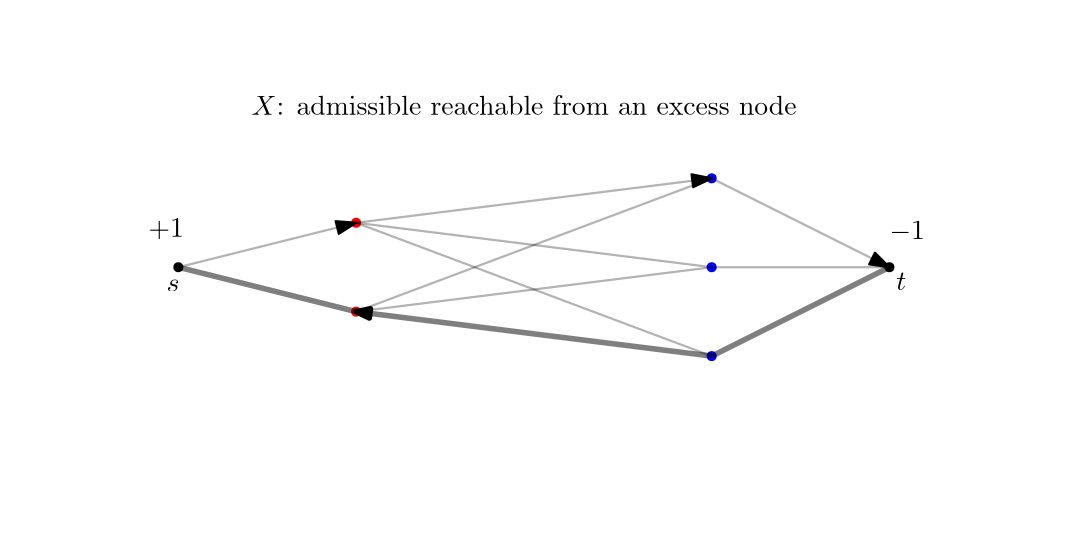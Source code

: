 <?xml version="1.0"?>
<!DOCTYPE ipe SYSTEM "ipe.dtd">
<ipe version="70206" creator="Ipe 7.2.10">
<info created="D:20190530182209" modified="D:20190530200522"/>
<ipestyle name="basic">
<symbol name="arrow/arc(spx)">
<path stroke="sym-stroke" fill="sym-stroke" pen="sym-pen">
0 0 m
-1 0.333 l
-1 -0.333 l
h
</path>
</symbol>
<symbol name="arrow/farc(spx)">
<path stroke="sym-stroke" fill="white" pen="sym-pen">
0 0 m
-1 0.333 l
-1 -0.333 l
h
</path>
</symbol>
<symbol name="arrow/ptarc(spx)">
<path stroke="sym-stroke" fill="sym-stroke" pen="sym-pen">
0 0 m
-1 0.333 l
-0.8 0 l
-1 -0.333 l
h
</path>
</symbol>
<symbol name="arrow/fptarc(spx)">
<path stroke="sym-stroke" fill="white" pen="sym-pen">
0 0 m
-1 0.333 l
-0.8 0 l
-1 -0.333 l
h
</path>
</symbol>
<symbol name="mark/circle(sx)" transformations="translations">
<path fill="sym-stroke">
0.6 0 0 0.6 0 0 e
0.4 0 0 0.4 0 0 e
</path>
</symbol>
<symbol name="mark/disk(sx)" transformations="translations">
<path fill="sym-stroke">
0.6 0 0 0.6 0 0 e
</path>
</symbol>
<symbol name="mark/fdisk(sfx)" transformations="translations">
<group>
<path fill="sym-fill">
0.5 0 0 0.5 0 0 e
</path>
<path fill="sym-stroke" fillrule="eofill">
0.6 0 0 0.6 0 0 e
0.4 0 0 0.4 0 0 e
</path>
</group>
</symbol>
<symbol name="mark/box(sx)" transformations="translations">
<path fill="sym-stroke" fillrule="eofill">
-0.6 -0.6 m
0.6 -0.6 l
0.6 0.6 l
-0.6 0.6 l
h
-0.4 -0.4 m
0.4 -0.4 l
0.4 0.4 l
-0.4 0.4 l
h
</path>
</symbol>
<symbol name="mark/square(sx)" transformations="translations">
<path fill="sym-stroke">
-0.6 -0.6 m
0.6 -0.6 l
0.6 0.6 l
-0.6 0.6 l
h
</path>
</symbol>
<symbol name="mark/fsquare(sfx)" transformations="translations">
<group>
<path fill="sym-fill">
-0.5 -0.5 m
0.5 -0.5 l
0.5 0.5 l
-0.5 0.5 l
h
</path>
<path fill="sym-stroke" fillrule="eofill">
-0.6 -0.6 m
0.6 -0.6 l
0.6 0.6 l
-0.6 0.6 l
h
-0.4 -0.4 m
0.4 -0.4 l
0.4 0.4 l
-0.4 0.4 l
h
</path>
</group>
</symbol>
<symbol name="mark/cross(sx)" transformations="translations">
<group>
<path fill="sym-stroke">
-0.43 -0.57 m
0.57 0.43 l
0.43 0.57 l
-0.57 -0.43 l
h
</path>
<path fill="sym-stroke">
-0.43 0.57 m
0.57 -0.43 l
0.43 -0.57 l
-0.57 0.43 l
h
</path>
</group>
</symbol>
<symbol name="arrow/fnormal(spx)">
<path stroke="sym-stroke" fill="white" pen="sym-pen">
0 0 m
-1 0.333 l
-1 -0.333 l
h
</path>
</symbol>
<symbol name="arrow/pointed(spx)">
<path stroke="sym-stroke" fill="sym-stroke" pen="sym-pen">
0 0 m
-1 0.333 l
-0.8 0 l
-1 -0.333 l
h
</path>
</symbol>
<symbol name="arrow/fpointed(spx)">
<path stroke="sym-stroke" fill="white" pen="sym-pen">
0 0 m
-1 0.333 l
-0.8 0 l
-1 -0.333 l
h
</path>
</symbol>
<symbol name="arrow/linear(spx)">
<path stroke="sym-stroke" pen="sym-pen">
-1 0.333 m
0 0 l
-1 -0.333 l
</path>
</symbol>
<symbol name="arrow/fdouble(spx)">
<path stroke="sym-stroke" fill="white" pen="sym-pen">
0 0 m
-1 0.333 l
-1 -0.333 l
h
-1 0 m
-2 0.333 l
-2 -0.333 l
h
</path>
</symbol>
<symbol name="arrow/double(spx)">
<path stroke="sym-stroke" fill="sym-stroke" pen="sym-pen">
0 0 m
-1 0.333 l
-1 -0.333 l
h
-1 0 m
-2 0.333 l
-2 -0.333 l
h
</path>
</symbol>
<pen name="heavier" value="0.8"/>
<pen name="fat" value="1.2"/>
<pen name="ultrafat" value="2"/>
<symbolsize name="large" value="5"/>
<symbolsize name="small" value="2"/>
<symbolsize name="tiny" value="1.1"/>
<arrowsize name="large" value="10"/>
<arrowsize name="small" value="5"/>
<arrowsize name="tiny" value="3"/>
<color name="red" value="1 0 0"/>
<color name="green" value="0 1 0"/>
<color name="blue" value="0 0 1"/>
<color name="yellow" value="1 1 0"/>
<color name="orange" value="1 0.647 0"/>
<color name="gold" value="1 0.843 0"/>
<color name="purple" value="0.627 0.125 0.941"/>
<color name="gray" value="0.745"/>
<color name="brown" value="0.647 0.165 0.165"/>
<color name="navy" value="0 0 0.502"/>
<color name="pink" value="1 0.753 0.796"/>
<color name="seagreen" value="0.18 0.545 0.341"/>
<color name="turquoise" value="0.251 0.878 0.816"/>
<color name="violet" value="0.933 0.51 0.933"/>
<color name="darkblue" value="0 0 0.545"/>
<color name="darkcyan" value="0 0.545 0.545"/>
<color name="darkgray" value="0.663"/>
<color name="darkgreen" value="0 0.392 0"/>
<color name="darkmagenta" value="0.545 0 0.545"/>
<color name="darkorange" value="1 0.549 0"/>
<color name="darkred" value="0.545 0 0"/>
<color name="lightblue" value="0.678 0.847 0.902"/>
<color name="lightcyan" value="0.878 1 1"/>
<color name="lightgray" value="0.827"/>
<color name="lightgreen" value="0.565 0.933 0.565"/>
<color name="lightyellow" value="1 1 0.878"/>
<dashstyle name="dashed" value="[4] 0"/>
<dashstyle name="dotted" value="[1 3] 0"/>
<dashstyle name="dash dotted" value="[4 2 1 2] 0"/>
<dashstyle name="dash dot dotted" value="[4 2 1 2 1 2] 0"/>
<textsize name="large" value="\large"/>
<textsize name="small" value="\small"/>
<textsize name="tiny" value="\tiny"/>
<textsize name="Large" value="\Large"/>
<textsize name="LARGE" value="\LARGE"/>
<textsize name="huge" value="\huge"/>
<textsize name="Huge" value="\Huge"/>
<textsize name="footnote" value="\footnotesize"/>
<textstyle name="center" begin="\begin{center}" end="\end{center}"/>
<textstyle name="itemize" begin="\begin{itemize}" end="\end{itemize}"/>
<textstyle name="item" begin="\begin{itemize}\item{}" end="\end{itemize}"/>
<gridsize name="4 pts" value="4"/>
<gridsize name="8 pts (~3 mm)" value="8"/>
<gridsize name="16 pts (~6 mm)" value="16"/>
<gridsize name="32 pts (~12 mm)" value="32"/>
<gridsize name="10 pts (~3.5 mm)" value="10"/>
<gridsize name="20 pts (~7 mm)" value="20"/>
<gridsize name="14 pts (~5 mm)" value="14"/>
<gridsize name="28 pts (~10 mm)" value="28"/>
<gridsize name="56 pts (~20 mm)" value="56"/>
<anglesize name="90 deg" value="90"/>
<anglesize name="60 deg" value="60"/>
<anglesize name="45 deg" value="45"/>
<anglesize name="30 deg" value="30"/>
<anglesize name="22.5 deg" value="22.5"/>
<opacity name="10%" value="0.1"/>
<opacity name="30%" value="0.3"/>
<opacity name="50%" value="0.5"/>
<opacity name="75%" value="0.75"/>
<tiling name="falling" angle="-60" step="4" width="1"/>
<tiling name="rising" angle="30" step="4" width="1"/>
</ipestyle>
<page>
<layer name="alpha"/>
<layer name="nodes"/>
<layer name="arcs"/>
<layer name="X1"/>
<layer name="X2"/>
<layer name="X3"/>
<layer name="X4"/>
<layer name="X5"/>
<layer name="X6"/>
<layer name="node_labels"/>
<layer name="F1"/>
<layer name="F2"/>
<layer name="F3"/>
<layer name="F4"/>
<layer name="F5"/>
<layer name="F1costs"/>
<layer name="F2costs"/>
<layer name="F3costs"/>
<layer name="F4costs"/>
<layer name="F5costs"/>
<layer name="mark_forward"/>
<view layers="alpha nodes arcs node_labels" active="node_labels"/>
<path layer="alpha" stroke="white">
128 768 m
128 576 l
512 576 l
512 768 l
h
</path>
<use layer="nodes" name="mark/disk(sx)" pos="192 672" size="normal" stroke="black"/>
<use matrix="1 0 0 1 0 -16" name="mark/disk(sx)" pos="256 704" size="normal" stroke="red"/>
<use matrix="1 0 0 1 0 -16" name="mark/disk(sx)" pos="256 672" size="normal" stroke="red"/>
<use name="mark/disk(sx)" pos="384 704" size="normal" stroke="blue"/>
<use name="mark/disk(sx)" pos="384 672" size="normal" stroke="blue"/>
<use name="mark/disk(sx)" pos="384 640" size="normal" stroke="blue"/>
<use name="mark/disk(sx)" pos="448 672" size="normal" stroke="black"/>
<path layer="arcs" stroke="black" pen="heavier" arrow="normal/normal" opacity="30%">
192 672 m
256 688 l
</path>
<path stroke="black" pen="ultrafat" opacity="50%">
192 672 m
256 656 l
</path>
<path stroke="black" pen="heavier" arrow="normal/normal" opacity="30%">
256 688 m
384 704 l
</path>
<path stroke="black" pen="heavier" opacity="30%">
256 688 m
384 672 l
</path>
<path stroke="black" pen="heavier" opacity="30%">
256 688 m
384 640 l
</path>
<path stroke="black" pen="heavier" opacity="30%">
256 656 m
384 704 l
</path>
<path stroke="black" pen="heavier" opacity="30%">
256 656 m
384 672 l
</path>
<path stroke="black" pen="ultrafat" rarrow="normal/small" opacity="50%">
256 656 m
384 640 l
</path>
<path stroke="black" pen="ultrafat" opacity="50%">
384 640 m
448 672 l
</path>
<path stroke="black" pen="heavier" opacity="30%">
384 672 m
448 672 l
</path>
<path stroke="black" pen="heavier" arrow="normal/normal" opacity="30%">
384 704 m
448 672 l
</path>
<path layer="X1" stroke="black" fill="red" opacity="30%">
9.95216 0 0 9.95216 192 672 e
</path>
<path layer="X2" matrix="1 0 0 1 64 16" stroke="black" fill="red" opacity="30%">
9.95216 0 0 9.95216 192 672 e
</path>
<path layer="X3" matrix="1 0 0 1 192 -32" stroke="black" fill="red" opacity="30%">
9.95216 0 0 9.95216 192 672 e
</path>
<path layer="X4" matrix="1 0 0 1 64 -16" stroke="black" fill="red" opacity="30%">
9.95216 0 0 9.95216 192 672 e
</path>
<path layer="X5" matrix="1 0 0 1 192 0" stroke="black" fill="red" opacity="30%">
9.95216 0 0 9.95216 192 672 e
</path>
<path layer="X6" matrix="1 0 0 1 256 0" stroke="black" fill="red" opacity="30%">
9.95216 0 0 9.95216 192 672 e
</path>
<path layer="F1" stroke="darkred" pen="fat">
192 672 m
256 688 l
</path>
<path layer="F2" stroke="darkred" pen="fat">
256 688 m
384 704 l
</path>
<path stroke="darkred" pen="fat">
256 688 m
384 672 l
</path>
<path stroke="darkred" pen="fat">
256 688 m
384 640 l
</path>
<path layer="F3" stroke="darkred" pen="fat">
256 688 m
384 704 l
</path>
<path stroke="darkred" pen="fat">
256 688 m
384 672 l
</path>
<path stroke="darkred" pen="fat">
384 640 m
256 656 l
</path>
<path layer="F4" stroke="darkred" pen="fat">
256 688 m
384 704 l
</path>
<path stroke="darkred" pen="fat">
256 688 m
384 672 l
</path>
<path stroke="darkred" pen="fat">
256 656 m
384 672 l
</path>
<path stroke="darkred" pen="fat">
256 656 m
384 704 l
</path>
<path layer="F5" stroke="darkred" pen="fat">
256 688 m
384 704 l
</path>
<path stroke="darkred" pen="fat">
256 656 m
384 704 l
</path>
<path stroke="darkred" pen="fat">
384 672 m
448 672 l
</path>
<text layer="F1costs" matrix="1 0 0 1 1.08088 -2.97242" transformations="translations" pos="216.965 688.125" stroke="black" type="label" width="4.981" height="6.42" depth="0" valign="baseline" style="math">1</text>
<text layer="F2costs" transformations="translations" pos="315.325 700.014" stroke="black" type="label" width="4.981" height="6.42" depth="0" valign="baseline" style="math">6</text>
<text matrix="1 0 0 1 43.5054 -6.21506" transformations="translations" pos="314.244 684.071" stroke="black" type="label" width="4.981" height="6.42" depth="0" valign="baseline" style="math">4</text>
<text matrix="1 0 0 1 27.022 -0.81066" transformations="translations" pos="328.566 654.347" stroke="black" type="label" width="4.981" height="6.42" depth="0" valign="baseline" style="math">1</text>
<text layer="F3costs" transformations="translations" pos="315.325 700.014" stroke="black" type="label" width="4.981" height="6.42" depth="0" valign="baseline" style="math">5</text>
<text matrix="1 0 0 1 43.5054 -6.21506" transformations="translations" pos="314.244 684.071" stroke="black" type="label" width="4.981" height="6.42" depth="0" valign="baseline" style="math">3</text>
<text matrix="1 0 0 1 -6.21506 -1.3511" transformations="translations" pos="320 640" stroke="black" type="label" width="4.981" height="6.42" depth="0" valign="baseline" style="math">1</text>
<text layer="F4costs" transformations="translations" pos="315.325 700.014" stroke="black" type="label" width="4.981" height="6.42" depth="0" valign="baseline" style="math">4</text>
<text matrix="1 0 0 1 43.5054 -6.21506" transformations="translations" pos="314.244 684.071" stroke="black" type="label" width="4.981" height="6.42" depth="0" valign="baseline" style="math">2</text>
<text matrix="1 0 0 1 -1.62132 -1.3511" transformations="translations" pos="267.766 665.696" stroke="black" type="label" width="4.981" height="6.42" depth="0" valign="baseline" style="math">3</text>
<text matrix="1 0 0 1 -7.56616 -1.62132" transformations="translations" pos="308.84 655.158" stroke="black" type="label" width="4.981" height="6.42" depth="0" valign="baseline" style="math">0</text>
<text layer="F5costs" transformations="translations" pos="315.325 700.014" stroke="black" type="label" width="4.981" height="6.42" depth="0" valign="baseline" style="math">4</text>
<text matrix="1 0 0 1 -1.62132 -1.3511" transformations="translations" pos="267.766 665.696" stroke="black" type="label" width="4.981" height="6.42" depth="0" valign="baseline" style="math">3</text>
<text matrix="1 0 0 1 6.48528 2.97242" transformations="translations" pos="400 672" stroke="black" type="label" width="4.981" height="6.42" depth="0" valign="baseline" style="math">1</text>
<text layer="node_labels" transformations="translations" pos="187.781 663.264" stroke="black" type="label" width="4.67" height="4.289" depth="0" valign="baseline" style="math">s</text>
<text transformations="translations" pos="450.435 663.805" stroke="black" type="label" width="3.598" height="6.128" depth="0" valign="baseline" style="math">t</text>
<text matrix="1 0 0 1 -1.08088 -10.5386" transformations="translations" pos="219.397 744.33" stroke="black" type="minipage" width="207.259" height="5.958" depth="0.96" valign="top">$X$: admissible reachable from an excess node</text>
<text matrix="1 0 0 1 3.24264 -0.81066" transformations="translations" pos="178.053 683.801" stroke="black" type="label" width="12.73" height="6.421" depth="0.83" valign="baseline" style="math">+1</text>
<text matrix="1 0 0 1 -4.32352 0" transformations="translations" pos="452.327 682.18" stroke="black" type="label" width="12.73" height="6.421" depth="0.83" valign="baseline" style="math">-1</text>
</page>
<page>
<layer name="alpha"/>
<layer name="nodes"/>
<layer name="arcs"/>
<layer name="X1"/>
<layer name="X2"/>
<layer name="X3"/>
<layer name="X4"/>
<layer name="X5"/>
<layer name="X6"/>
<layer name="node_labels"/>
<layer name="F1"/>
<layer name="F2"/>
<layer name="F3"/>
<layer name="F4"/>
<layer name="F5"/>
<layer name="F1costs"/>
<layer name="F2costs"/>
<layer name="F3costs"/>
<layer name="F4costs"/>
<layer name="F5costs"/>
<layer name="mark_forward"/>
<view layers="alpha nodes arcs X1 node_labels" active="node_labels"/>
<path layer="alpha" stroke="white">
128 768 m
128 576 l
512 576 l
512 768 l
h
</path>
<use layer="nodes" name="mark/disk(sx)" pos="192 672" size="normal" stroke="black"/>
<use matrix="1 0 0 1 0 -16" name="mark/disk(sx)" pos="256 704" size="normal" stroke="red"/>
<use matrix="1 0 0 1 0 -16" name="mark/disk(sx)" pos="256 672" size="normal" stroke="red"/>
<use name="mark/disk(sx)" pos="384 704" size="normal" stroke="blue"/>
<use name="mark/disk(sx)" pos="384 672" size="normal" stroke="blue"/>
<use name="mark/disk(sx)" pos="384 640" size="normal" stroke="blue"/>
<use name="mark/disk(sx)" pos="448 672" size="normal" stroke="black"/>
<path layer="arcs" stroke="black" pen="heavier" arrow="normal/normal" opacity="30%">
192 672 m
256 688 l
</path>
<path stroke="black" pen="ultrafat" opacity="50%">
192 672 m
256 656 l
</path>
<path stroke="black" pen="heavier" arrow="normal/normal" opacity="30%">
256 688 m
384 704 l
</path>
<path stroke="black" pen="heavier" opacity="30%">
256 688 m
384 672 l
</path>
<path stroke="black" pen="heavier" opacity="30%">
256 688 m
384 640 l
</path>
<path stroke="black" pen="heavier" opacity="30%">
256 656 m
384 704 l
</path>
<path stroke="black" pen="heavier" opacity="30%">
256 656 m
384 672 l
</path>
<path stroke="black" pen="ultrafat" rarrow="normal/small" opacity="50%">
256 656 m
384 640 l
</path>
<path stroke="black" pen="ultrafat" opacity="50%">
384 640 m
448 672 l
</path>
<path stroke="black" pen="heavier" opacity="30%">
384 672 m
448 672 l
</path>
<path stroke="black" pen="heavier" arrow="normal/normal" opacity="30%">
384 704 m
448 672 l
</path>
<path layer="X1" stroke="black" fill="red" opacity="30%">
9.95216 0 0 9.95216 192 672 e
</path>
<path layer="X2" matrix="1 0 0 1 64 16" stroke="black" fill="red" opacity="30%">
9.95216 0 0 9.95216 192 672 e
</path>
<path layer="X3" matrix="1 0 0 1 192 -32" stroke="black" fill="red" opacity="30%">
9.95216 0 0 9.95216 192 672 e
</path>
<path layer="X4" matrix="1 0 0 1 64 -16" stroke="black" fill="red" opacity="30%">
9.95216 0 0 9.95216 192 672 e
</path>
<path layer="X5" matrix="1 0 0 1 192 0" stroke="black" fill="red" opacity="30%">
9.95216 0 0 9.95216 192 672 e
</path>
<path layer="X6" matrix="1 0 0 1 256 0" stroke="black" fill="red" opacity="30%">
9.95216 0 0 9.95216 192 672 e
</path>
<path layer="F1" stroke="darkred" pen="fat">
192 672 m
256 688 l
</path>
<path layer="F2" stroke="darkred" pen="fat">
256 688 m
384 704 l
</path>
<path stroke="darkred" pen="fat">
256 688 m
384 672 l
</path>
<path stroke="darkred" pen="fat">
256 688 m
384 640 l
</path>
<path layer="F3" stroke="darkred" pen="fat">
256 688 m
384 704 l
</path>
<path stroke="darkred" pen="fat">
256 688 m
384 672 l
</path>
<path stroke="darkred" pen="fat">
384 640 m
256 656 l
</path>
<path layer="F4" stroke="darkred" pen="fat">
256 688 m
384 704 l
</path>
<path stroke="darkred" pen="fat">
256 688 m
384 672 l
</path>
<path stroke="darkred" pen="fat">
256 656 m
384 672 l
</path>
<path stroke="darkred" pen="fat">
256 656 m
384 704 l
</path>
<path layer="F5" stroke="darkred" pen="fat">
256 688 m
384 704 l
</path>
<path stroke="darkred" pen="fat">
256 656 m
384 704 l
</path>
<path stroke="darkred" pen="fat">
384 672 m
448 672 l
</path>
<text layer="F1costs" matrix="1 0 0 1 1.08088 -2.97242" transformations="translations" pos="216.965 688.125" stroke="black" type="label" width="4.981" height="6.42" depth="0" valign="baseline" style="math">1</text>
<text layer="F2costs" transformations="translations" pos="315.325 700.014" stroke="black" type="label" width="4.981" height="6.42" depth="0" valign="baseline" style="math">6</text>
<text matrix="1 0 0 1 43.5054 -6.21506" transformations="translations" pos="314.244 684.071" stroke="black" type="label" width="4.981" height="6.42" depth="0" valign="baseline" style="math">4</text>
<text matrix="1 0 0 1 27.022 -0.81066" transformations="translations" pos="328.566 654.347" stroke="black" type="label" width="4.981" height="6.42" depth="0" valign="baseline" style="math">1</text>
<text layer="F3costs" transformations="translations" pos="315.325 700.014" stroke="black" type="label" width="4.981" height="6.42" depth="0" valign="baseline" style="math">5</text>
<text matrix="1 0 0 1 43.5054 -6.21506" transformations="translations" pos="314.244 684.071" stroke="black" type="label" width="4.981" height="6.42" depth="0" valign="baseline" style="math">3</text>
<text matrix="1 0 0 1 -6.21506 -1.3511" transformations="translations" pos="320 640" stroke="black" type="label" width="4.981" height="6.42" depth="0" valign="baseline" style="math">1</text>
<text layer="F4costs" transformations="translations" pos="315.325 700.014" stroke="black" type="label" width="4.981" height="6.42" depth="0" valign="baseline" style="math">4</text>
<text matrix="1 0 0 1 43.5054 -6.21506" transformations="translations" pos="314.244 684.071" stroke="black" type="label" width="4.981" height="6.42" depth="0" valign="baseline" style="math">2</text>
<text matrix="1 0 0 1 -1.62132 -1.3511" transformations="translations" pos="267.766 665.696" stroke="black" type="label" width="4.981" height="6.42" depth="0" valign="baseline" style="math">3</text>
<text matrix="1 0 0 1 -7.56616 -1.62132" transformations="translations" pos="308.84 655.158" stroke="black" type="label" width="4.981" height="6.42" depth="0" valign="baseline" style="math">0</text>
<text layer="F5costs" transformations="translations" pos="315.325 700.014" stroke="black" type="label" width="4.981" height="6.42" depth="0" valign="baseline" style="math">4</text>
<text matrix="1 0 0 1 -1.62132 -1.3511" transformations="translations" pos="267.766 665.696" stroke="black" type="label" width="4.981" height="6.42" depth="0" valign="baseline" style="math">3</text>
<text matrix="1 0 0 1 6.48528 2.97242" transformations="translations" pos="400 672" stroke="black" type="label" width="4.981" height="6.42" depth="0" valign="baseline" style="math">1</text>
<text layer="node_labels" transformations="translations" pos="187.781 663.264" stroke="black" type="label" width="4.67" height="4.289" depth="0" valign="baseline" style="math">s</text>
<text transformations="translations" pos="450.435 663.805" stroke="black" type="label" width="3.598" height="6.128" depth="0" valign="baseline" style="math">t</text>
<text matrix="1 0 0 1 -1.08088 -10.5386" transformations="translations" pos="219.397 744.33" stroke="black" type="minipage" width="207.259" height="5.958" depth="0.96" valign="top">$X$: admissible reachable from an excess node</text>
<text matrix="1 0 0 1 3.24264 -0.81066" transformations="translations" pos="178.053 683.801" stroke="black" type="label" width="12.73" height="6.421" depth="0.83" valign="baseline" style="math">+1</text>
<text matrix="1 0 0 1 -4.32352 0" transformations="translations" pos="452.327 682.18" stroke="black" type="label" width="12.73" height="6.421" depth="0.83" valign="baseline" style="math">-1</text>
</page>
<page>
<layer name="alpha"/>
<layer name="nodes"/>
<layer name="arcs"/>
<layer name="X1"/>
<layer name="X2"/>
<layer name="X3"/>
<layer name="X4"/>
<layer name="X5"/>
<layer name="X6"/>
<layer name="node_labels"/>
<layer name="F1"/>
<layer name="F2"/>
<layer name="F3"/>
<layer name="F4"/>
<layer name="F5"/>
<layer name="F1costs"/>
<layer name="F2costs"/>
<layer name="F3costs"/>
<layer name="F4costs"/>
<layer name="F5costs"/>
<layer name="mark_forward"/>
<view layers="alpha nodes arcs X1 node_labels F1 F1costs" active="node_labels"/>
<path layer="alpha" stroke="white">
128 768 m
128 576 l
512 576 l
512 768 l
h
</path>
<use layer="nodes" name="mark/disk(sx)" pos="192 672" size="normal" stroke="black"/>
<use matrix="1 0 0 1 0 -16" name="mark/disk(sx)" pos="256 704" size="normal" stroke="red"/>
<use matrix="1 0 0 1 0 -16" name="mark/disk(sx)" pos="256 672" size="normal" stroke="red"/>
<use name="mark/disk(sx)" pos="384 704" size="normal" stroke="blue"/>
<use name="mark/disk(sx)" pos="384 672" size="normal" stroke="blue"/>
<use name="mark/disk(sx)" pos="384 640" size="normal" stroke="blue"/>
<use name="mark/disk(sx)" pos="448 672" size="normal" stroke="black"/>
<path layer="arcs" stroke="black" pen="heavier" arrow="normal/normal" opacity="30%">
192 672 m
256 688 l
</path>
<path stroke="black" pen="ultrafat" opacity="50%">
192 672 m
256 656 l
</path>
<path stroke="black" pen="heavier" arrow="normal/normal" opacity="30%">
256 688 m
384 704 l
</path>
<path stroke="black" pen="heavier" opacity="30%">
256 688 m
384 672 l
</path>
<path stroke="black" pen="heavier" opacity="30%">
256 688 m
384 640 l
</path>
<path stroke="black" pen="heavier" opacity="30%">
256 656 m
384 704 l
</path>
<path stroke="black" pen="heavier" opacity="30%">
256 656 m
384 672 l
</path>
<path stroke="black" pen="ultrafat" rarrow="normal/small" opacity="50%">
256 656 m
384 640 l
</path>
<path stroke="black" pen="ultrafat" opacity="50%">
384 640 m
448 672 l
</path>
<path stroke="black" pen="heavier" opacity="30%">
384 672 m
448 672 l
</path>
<path stroke="black" pen="heavier" arrow="normal/normal" opacity="30%">
384 704 m
448 672 l
</path>
<path layer="X1" stroke="black" fill="red" opacity="30%">
9.95216 0 0 9.95216 192 672 e
</path>
<path layer="X2" matrix="1 0 0 1 64 16" stroke="black" fill="red" opacity="30%">
9.95216 0 0 9.95216 192 672 e
</path>
<path layer="X3" matrix="1 0 0 1 192 -32" stroke="black" fill="red" opacity="30%">
9.95216 0 0 9.95216 192 672 e
</path>
<path layer="X4" matrix="1 0 0 1 64 -16" stroke="black" fill="red" opacity="30%">
9.95216 0 0 9.95216 192 672 e
</path>
<path layer="X5" matrix="1 0 0 1 192 0" stroke="black" fill="red" opacity="30%">
9.95216 0 0 9.95216 192 672 e
</path>
<path layer="X6" matrix="1 0 0 1 256 0" stroke="black" fill="red" opacity="30%">
9.95216 0 0 9.95216 192 672 e
</path>
<path layer="F1" stroke="darkred" pen="fat">
192 672 m
256 688 l
</path>
<path layer="F2" stroke="darkred" pen="fat">
256 688 m
384 704 l
</path>
<path stroke="darkred" pen="fat">
256 688 m
384 672 l
</path>
<path stroke="darkred" pen="fat">
256 688 m
384 640 l
</path>
<path layer="F3" stroke="darkred" pen="fat">
256 688 m
384 704 l
</path>
<path stroke="darkred" pen="fat">
256 688 m
384 672 l
</path>
<path stroke="darkred" pen="fat">
384 640 m
256 656 l
</path>
<path layer="F4" stroke="darkred" pen="fat">
256 688 m
384 704 l
</path>
<path stroke="darkred" pen="fat">
256 688 m
384 672 l
</path>
<path stroke="darkred" pen="fat">
256 656 m
384 672 l
</path>
<path stroke="darkred" pen="fat">
256 656 m
384 704 l
</path>
<path layer="F5" stroke="darkred" pen="fat">
256 688 m
384 704 l
</path>
<path stroke="darkred" pen="fat">
256 656 m
384 704 l
</path>
<path stroke="darkred" pen="fat">
384 672 m
448 672 l
</path>
<text layer="F1costs" matrix="1 0 0 1 1.08088 -2.97242" transformations="translations" pos="216.965 688.125" stroke="black" type="label" width="4.981" height="6.42" depth="0" valign="baseline" style="math">1</text>
<text layer="F2costs" transformations="translations" pos="315.325 700.014" stroke="black" type="label" width="4.981" height="6.42" depth="0" valign="baseline" style="math">6</text>
<text matrix="1 0 0 1 43.5054 -6.21506" transformations="translations" pos="314.244 684.071" stroke="black" type="label" width="4.981" height="6.42" depth="0" valign="baseline" style="math">4</text>
<text matrix="1 0 0 1 27.022 -0.81066" transformations="translations" pos="328.566 654.347" stroke="black" type="label" width="4.981" height="6.42" depth="0" valign="baseline" style="math">1</text>
<text layer="F3costs" transformations="translations" pos="315.325 700.014" stroke="black" type="label" width="4.981" height="6.42" depth="0" valign="baseline" style="math">5</text>
<text matrix="1 0 0 1 43.5054 -6.21506" transformations="translations" pos="314.244 684.071" stroke="black" type="label" width="4.981" height="6.42" depth="0" valign="baseline" style="math">3</text>
<text matrix="1 0 0 1 -6.21506 -1.3511" transformations="translations" pos="320 640" stroke="black" type="label" width="4.981" height="6.42" depth="0" valign="baseline" style="math">1</text>
<text layer="F4costs" transformations="translations" pos="315.325 700.014" stroke="black" type="label" width="4.981" height="6.42" depth="0" valign="baseline" style="math">4</text>
<text matrix="1 0 0 1 43.5054 -6.21506" transformations="translations" pos="314.244 684.071" stroke="black" type="label" width="4.981" height="6.42" depth="0" valign="baseline" style="math">2</text>
<text matrix="1 0 0 1 -1.62132 -1.3511" transformations="translations" pos="267.766 665.696" stroke="black" type="label" width="4.981" height="6.42" depth="0" valign="baseline" style="math">3</text>
<text matrix="1 0 0 1 -7.56616 -1.62132" transformations="translations" pos="308.84 655.158" stroke="black" type="label" width="4.981" height="6.42" depth="0" valign="baseline" style="math">0</text>
<text layer="F5costs" transformations="translations" pos="315.325 700.014" stroke="black" type="label" width="4.981" height="6.42" depth="0" valign="baseline" style="math">4</text>
<text matrix="1 0 0 1 -1.62132 -1.3511" transformations="translations" pos="267.766 665.696" stroke="black" type="label" width="4.981" height="6.42" depth="0" valign="baseline" style="math">3</text>
<text matrix="1 0 0 1 6.48528 2.97242" transformations="translations" pos="400 672" stroke="black" type="label" width="4.981" height="6.42" depth="0" valign="baseline" style="math">1</text>
<text layer="node_labels" transformations="translations" pos="187.781 663.264" stroke="black" type="label" width="4.67" height="4.289" depth="0" valign="baseline" style="math">s</text>
<text transformations="translations" pos="450.435 663.805" stroke="black" type="label" width="3.598" height="6.128" depth="0" valign="baseline" style="math">t</text>
<text matrix="1 0 0 1 -1.08088 -10.5386" transformations="translations" pos="219.397 744.33" stroke="black" type="minipage" width="207.259" height="5.958" depth="0.96" valign="top">$X$: admissible reachable from an excess node</text>
<text matrix="1 0 0 1 3.24264 -0.81066" transformations="translations" pos="178.053 683.801" stroke="black" type="label" width="12.73" height="6.421" depth="0.83" valign="baseline" style="math">+1</text>
<text matrix="1 0 0 1 -4.32352 0" transformations="translations" pos="452.327 682.18" stroke="black" type="label" width="12.73" height="6.421" depth="0.83" valign="baseline" style="math">-1</text>
</page>
<page>
<layer name="alpha"/>
<layer name="nodes"/>
<layer name="arcs"/>
<layer name="X1"/>
<layer name="X2"/>
<layer name="X3"/>
<layer name="X4"/>
<layer name="X5"/>
<layer name="X6"/>
<layer name="node_labels"/>
<layer name="F1"/>
<layer name="F2"/>
<layer name="F3"/>
<layer name="F4"/>
<layer name="F5"/>
<layer name="F1costs"/>
<layer name="F2costs"/>
<layer name="F3costs"/>
<layer name="F4costs"/>
<layer name="F5costs"/>
<layer name="mark_forward"/>
<view layers="alpha nodes arcs X1 X2 node_labels F2 F2costs" active="node_labels"/>
<path layer="alpha" stroke="white">
128 768 m
128 576 l
512 576 l
512 768 l
h
</path>
<use layer="nodes" name="mark/disk(sx)" pos="192 672" size="normal" stroke="black"/>
<use matrix="1 0 0 1 0 -16" name="mark/disk(sx)" pos="256 704" size="normal" stroke="red"/>
<use matrix="1 0 0 1 0 -16" name="mark/disk(sx)" pos="256 672" size="normal" stroke="red"/>
<use name="mark/disk(sx)" pos="384 704" size="normal" stroke="blue"/>
<use name="mark/disk(sx)" pos="384 672" size="normal" stroke="blue"/>
<use name="mark/disk(sx)" pos="384 640" size="normal" stroke="blue"/>
<use name="mark/disk(sx)" pos="448 672" size="normal" stroke="black"/>
<path layer="arcs" stroke="black" pen="heavier" arrow="normal/normal" opacity="30%">
192 672 m
256 688 l
</path>
<path stroke="black" pen="ultrafat" opacity="50%">
192 672 m
256 656 l
</path>
<path stroke="black" pen="heavier" arrow="normal/normal" opacity="30%">
256 688 m
384 704 l
</path>
<path stroke="black" pen="heavier" opacity="30%">
256 688 m
384 672 l
</path>
<path stroke="black" pen="heavier" opacity="30%">
256 688 m
384 640 l
</path>
<path stroke="black" pen="heavier" opacity="30%">
256 656 m
384 704 l
</path>
<path stroke="black" pen="heavier" opacity="30%">
256 656 m
384 672 l
</path>
<path stroke="black" pen="ultrafat" rarrow="normal/small" opacity="50%">
256 656 m
384 640 l
</path>
<path stroke="black" pen="ultrafat" opacity="50%">
384 640 m
448 672 l
</path>
<path stroke="black" pen="heavier" opacity="30%">
384 672 m
448 672 l
</path>
<path stroke="black" pen="heavier" arrow="normal/normal" opacity="30%">
384 704 m
448 672 l
</path>
<path layer="X1" stroke="black" fill="red" opacity="30%">
9.95216 0 0 9.95216 192 672 e
</path>
<path layer="X2" matrix="1 0 0 1 64 16" stroke="black" fill="red" opacity="30%">
9.95216 0 0 9.95216 192 672 e
</path>
<path layer="X3" matrix="1 0 0 1 192 -32" stroke="black" fill="red" opacity="30%">
9.95216 0 0 9.95216 192 672 e
</path>
<path layer="X4" matrix="1 0 0 1 64 -16" stroke="black" fill="red" opacity="30%">
9.95216 0 0 9.95216 192 672 e
</path>
<path layer="X5" matrix="1 0 0 1 192 0" stroke="black" fill="red" opacity="30%">
9.95216 0 0 9.95216 192 672 e
</path>
<path layer="X6" matrix="1 0 0 1 256 0" stroke="black" fill="red" opacity="30%">
9.95216 0 0 9.95216 192 672 e
</path>
<path layer="F1" stroke="darkred" pen="fat">
192 672 m
256 688 l
</path>
<path layer="F2" stroke="darkred" pen="fat">
256 688 m
384 704 l
</path>
<path stroke="darkred" pen="fat">
256 688 m
384 672 l
</path>
<path stroke="darkred" pen="fat">
256 688 m
384 640 l
</path>
<path layer="F3" stroke="darkred" pen="fat">
256 688 m
384 704 l
</path>
<path stroke="darkred" pen="fat">
256 688 m
384 672 l
</path>
<path stroke="darkred" pen="fat">
384 640 m
256 656 l
</path>
<path layer="F4" stroke="darkred" pen="fat">
256 688 m
384 704 l
</path>
<path stroke="darkred" pen="fat">
256 688 m
384 672 l
</path>
<path stroke="darkred" pen="fat">
256 656 m
384 672 l
</path>
<path stroke="darkred" pen="fat">
256 656 m
384 704 l
</path>
<path layer="F5" stroke="darkred" pen="fat">
256 688 m
384 704 l
</path>
<path stroke="darkred" pen="fat">
256 656 m
384 704 l
</path>
<path stroke="darkred" pen="fat">
384 672 m
448 672 l
</path>
<text layer="F1costs" matrix="1 0 0 1 1.08088 -2.97242" transformations="translations" pos="216.965 688.125" stroke="black" type="label" width="4.981" height="6.42" depth="0" valign="baseline" style="math">1</text>
<text layer="F2costs" transformations="translations" pos="315.325 700.014" stroke="black" type="label" width="4.981" height="6.42" depth="0" valign="baseline" style="math">6</text>
<text matrix="1 0 0 1 43.5054 -6.21506" transformations="translations" pos="314.244 684.071" stroke="black" type="label" width="4.981" height="6.42" depth="0" valign="baseline" style="math">4</text>
<text matrix="1 0 0 1 27.022 -0.81066" transformations="translations" pos="328.566 654.347" stroke="black" type="label" width="4.981" height="6.42" depth="0" valign="baseline" style="math">1</text>
<text layer="F3costs" transformations="translations" pos="315.325 700.014" stroke="black" type="label" width="4.981" height="6.42" depth="0" valign="baseline" style="math">5</text>
<text matrix="1 0 0 1 43.5054 -6.21506" transformations="translations" pos="314.244 684.071" stroke="black" type="label" width="4.981" height="6.42" depth="0" valign="baseline" style="math">3</text>
<text matrix="1 0 0 1 -6.21506 -1.3511" transformations="translations" pos="320 640" stroke="black" type="label" width="4.981" height="6.42" depth="0" valign="baseline" style="math">1</text>
<text layer="F4costs" transformations="translations" pos="315.325 700.014" stroke="black" type="label" width="4.981" height="6.42" depth="0" valign="baseline" style="math">4</text>
<text matrix="1 0 0 1 43.5054 -6.21506" transformations="translations" pos="314.244 684.071" stroke="black" type="label" width="4.981" height="6.42" depth="0" valign="baseline" style="math">2</text>
<text matrix="1 0 0 1 -1.62132 -1.3511" transformations="translations" pos="267.766 665.696" stroke="black" type="label" width="4.981" height="6.42" depth="0" valign="baseline" style="math">3</text>
<text matrix="1 0 0 1 -7.56616 -1.62132" transformations="translations" pos="308.84 655.158" stroke="black" type="label" width="4.981" height="6.42" depth="0" valign="baseline" style="math">0</text>
<text layer="F5costs" transformations="translations" pos="315.325 700.014" stroke="black" type="label" width="4.981" height="6.42" depth="0" valign="baseline" style="math">4</text>
<text matrix="1 0 0 1 -1.62132 -1.3511" transformations="translations" pos="267.766 665.696" stroke="black" type="label" width="4.981" height="6.42" depth="0" valign="baseline" style="math">3</text>
<text matrix="1 0 0 1 6.48528 2.97242" transformations="translations" pos="400 672" stroke="black" type="label" width="4.981" height="6.42" depth="0" valign="baseline" style="math">1</text>
<text layer="node_labels" transformations="translations" pos="187.781 663.264" stroke="black" type="label" width="4.67" height="4.289" depth="0" valign="baseline" style="math">s</text>
<text transformations="translations" pos="450.435 663.805" stroke="black" type="label" width="3.598" height="6.128" depth="0" valign="baseline" style="math">t</text>
<text matrix="1 0 0 1 -1.08088 -10.5386" transformations="translations" pos="219.397 744.33" stroke="black" type="minipage" width="207.259" height="5.958" depth="0.96" valign="top">$X$: admissible reachable from an excess node</text>
<text matrix="1 0 0 1 3.24264 -0.81066" transformations="translations" pos="178.053 683.801" stroke="black" type="label" width="12.73" height="6.421" depth="0.83" valign="baseline" style="math">+1</text>
<text matrix="1 0 0 1 -4.32352 0" transformations="translations" pos="452.327 682.18" stroke="black" type="label" width="12.73" height="6.421" depth="0.83" valign="baseline" style="math">-1</text>
</page>
<page>
<layer name="alpha"/>
<layer name="nodes"/>
<layer name="arcs"/>
<layer name="X1"/>
<layer name="X2"/>
<layer name="X3"/>
<layer name="X4"/>
<layer name="X5"/>
<layer name="X6"/>
<layer name="node_labels"/>
<layer name="F1"/>
<layer name="F2"/>
<layer name="F3"/>
<layer name="F4"/>
<layer name="F5"/>
<layer name="F1costs"/>
<layer name="F2costs"/>
<layer name="F3costs"/>
<layer name="F4costs"/>
<layer name="F5costs"/>
<layer name="mark_forward"/>
<view layers="alpha nodes arcs X1 X2 X3 node_labels F3 F3costs" active="node_labels"/>
<path layer="alpha" stroke="white">
128 768 m
128 576 l
512 576 l
512 768 l
h
</path>
<use layer="nodes" name="mark/disk(sx)" pos="192 672" size="normal" stroke="black"/>
<use matrix="1 0 0 1 0 -16" name="mark/disk(sx)" pos="256 704" size="normal" stroke="red"/>
<use matrix="1 0 0 1 0 -16" name="mark/disk(sx)" pos="256 672" size="normal" stroke="red"/>
<use name="mark/disk(sx)" pos="384 704" size="normal" stroke="blue"/>
<use name="mark/disk(sx)" pos="384 672" size="normal" stroke="blue"/>
<use name="mark/disk(sx)" pos="384 640" size="normal" stroke="blue"/>
<use name="mark/disk(sx)" pos="448 672" size="normal" stroke="black"/>
<path layer="arcs" stroke="black" pen="heavier" arrow="normal/normal" opacity="30%">
192 672 m
256 688 l
</path>
<path stroke="black" pen="ultrafat" opacity="50%">
192 672 m
256 656 l
</path>
<path stroke="black" pen="heavier" arrow="normal/normal" opacity="30%">
256 688 m
384 704 l
</path>
<path stroke="black" pen="heavier" opacity="30%">
256 688 m
384 672 l
</path>
<path stroke="black" pen="heavier" opacity="30%">
256 688 m
384 640 l
</path>
<path stroke="black" pen="heavier" opacity="30%">
256 656 m
384 704 l
</path>
<path stroke="black" pen="heavier" opacity="30%">
256 656 m
384 672 l
</path>
<path stroke="black" pen="ultrafat" rarrow="normal/small" opacity="50%">
256 656 m
384 640 l
</path>
<path stroke="black" pen="ultrafat" opacity="50%">
384 640 m
448 672 l
</path>
<path stroke="black" pen="heavier" opacity="30%">
384 672 m
448 672 l
</path>
<path stroke="black" pen="heavier" arrow="normal/normal" opacity="30%">
384 704 m
448 672 l
</path>
<path layer="X1" stroke="black" fill="red" opacity="30%">
9.95216 0 0 9.95216 192 672 e
</path>
<path layer="X2" matrix="1 0 0 1 64 16" stroke="black" fill="red" opacity="30%">
9.95216 0 0 9.95216 192 672 e
</path>
<path layer="X3" matrix="1 0 0 1 192 -32" stroke="black" fill="red" opacity="30%">
9.95216 0 0 9.95216 192 672 e
</path>
<path layer="X4" matrix="1 0 0 1 64 -16" stroke="black" fill="red" opacity="30%">
9.95216 0 0 9.95216 192 672 e
</path>
<path layer="X5" matrix="1 0 0 1 192 0" stroke="black" fill="red" opacity="30%">
9.95216 0 0 9.95216 192 672 e
</path>
<path layer="X6" matrix="1 0 0 1 256 0" stroke="black" fill="red" opacity="30%">
9.95216 0 0 9.95216 192 672 e
</path>
<path layer="F1" stroke="darkred" pen="fat">
192 672 m
256 688 l
</path>
<path layer="F2" stroke="darkred" pen="fat">
256 688 m
384 704 l
</path>
<path stroke="darkred" pen="fat">
256 688 m
384 672 l
</path>
<path stroke="darkred" pen="fat">
256 688 m
384 640 l
</path>
<path layer="F3" stroke="darkred" pen="fat">
256 688 m
384 704 l
</path>
<path stroke="darkred" pen="fat">
256 688 m
384 672 l
</path>
<path stroke="darkred" pen="fat">
384 640 m
256 656 l
</path>
<path layer="F4" stroke="darkred" pen="fat">
256 688 m
384 704 l
</path>
<path stroke="darkred" pen="fat">
256 688 m
384 672 l
</path>
<path stroke="darkred" pen="fat">
256 656 m
384 672 l
</path>
<path stroke="darkred" pen="fat">
256 656 m
384 704 l
</path>
<path layer="F5" stroke="darkred" pen="fat">
256 688 m
384 704 l
</path>
<path stroke="darkred" pen="fat">
256 656 m
384 704 l
</path>
<path stroke="darkred" pen="fat">
384 672 m
448 672 l
</path>
<text layer="F1costs" matrix="1 0 0 1 1.08088 -2.97242" transformations="translations" pos="216.965 688.125" stroke="black" type="label" width="4.981" height="6.42" depth="0" valign="baseline" style="math">1</text>
<text layer="F2costs" transformations="translations" pos="315.325 700.014" stroke="black" type="label" width="4.981" height="6.42" depth="0" valign="baseline" style="math">6</text>
<text matrix="1 0 0 1 43.5054 -6.21506" transformations="translations" pos="314.244 684.071" stroke="black" type="label" width="4.981" height="6.42" depth="0" valign="baseline" style="math">4</text>
<text matrix="1 0 0 1 27.022 -0.81066" transformations="translations" pos="328.566 654.347" stroke="black" type="label" width="4.981" height="6.42" depth="0" valign="baseline" style="math">1</text>
<text layer="F3costs" transformations="translations" pos="315.325 700.014" stroke="black" type="label" width="4.981" height="6.42" depth="0" valign="baseline" style="math">5</text>
<text matrix="1 0 0 1 43.5054 -6.21506" transformations="translations" pos="314.244 684.071" stroke="black" type="label" width="4.981" height="6.42" depth="0" valign="baseline" style="math">3</text>
<text matrix="1 0 0 1 -6.21506 -1.3511" transformations="translations" pos="320 640" stroke="black" type="label" width="4.981" height="6.42" depth="0" valign="baseline" style="math">1</text>
<text layer="F4costs" transformations="translations" pos="315.325 700.014" stroke="black" type="label" width="4.981" height="6.42" depth="0" valign="baseline" style="math">4</text>
<text matrix="1 0 0 1 43.5054 -6.21506" transformations="translations" pos="314.244 684.071" stroke="black" type="label" width="4.981" height="6.42" depth="0" valign="baseline" style="math">2</text>
<text matrix="1 0 0 1 -1.62132 -1.3511" transformations="translations" pos="267.766 665.696" stroke="black" type="label" width="4.981" height="6.42" depth="0" valign="baseline" style="math">3</text>
<text matrix="1 0 0 1 -7.56616 -1.62132" transformations="translations" pos="308.84 655.158" stroke="black" type="label" width="4.981" height="6.42" depth="0" valign="baseline" style="math">0</text>
<text layer="F5costs" transformations="translations" pos="315.325 700.014" stroke="black" type="label" width="4.981" height="6.42" depth="0" valign="baseline" style="math">4</text>
<text matrix="1 0 0 1 -1.62132 -1.3511" transformations="translations" pos="267.766 665.696" stroke="black" type="label" width="4.981" height="6.42" depth="0" valign="baseline" style="math">3</text>
<text matrix="1 0 0 1 6.48528 2.97242" transformations="translations" pos="400 672" stroke="black" type="label" width="4.981" height="6.42" depth="0" valign="baseline" style="math">1</text>
<text layer="node_labels" transformations="translations" pos="187.781 663.264" stroke="black" type="label" width="4.67" height="4.289" depth="0" valign="baseline" style="math">s</text>
<text transformations="translations" pos="450.435 663.805" stroke="black" type="label" width="3.598" height="6.128" depth="0" valign="baseline" style="math">t</text>
<text matrix="1 0 0 1 -1.08088 -10.5386" transformations="translations" pos="219.397 744.33" stroke="black" type="minipage" width="207.259" height="5.958" depth="0.96" valign="top">$X$: admissible reachable from an excess node</text>
<text matrix="1 0 0 1 3.24264 -0.81066" transformations="translations" pos="178.053 683.801" stroke="black" type="label" width="12.73" height="6.421" depth="0.83" valign="baseline" style="math">+1</text>
<text matrix="1 0 0 1 -4.32352 0" transformations="translations" pos="452.327 682.18" stroke="black" type="label" width="12.73" height="6.421" depth="0.83" valign="baseline" style="math">-1</text>
</page>
<page>
<layer name="alpha"/>
<layer name="nodes"/>
<layer name="arcs"/>
<layer name="X1"/>
<layer name="X2"/>
<layer name="X3"/>
<layer name="X4"/>
<layer name="X5"/>
<layer name="X6"/>
<layer name="node_labels"/>
<layer name="F1"/>
<layer name="F2"/>
<layer name="F3"/>
<layer name="F4"/>
<layer name="F5"/>
<layer name="F1costs"/>
<layer name="F2costs"/>
<layer name="F3costs"/>
<layer name="F4costs"/>
<layer name="F5costs"/>
<layer name="mark_forward"/>
<view layers="alpha nodes arcs X1 X2 X3 X4 node_labels F4 F4costs" active="node_labels"/>
<path layer="alpha" stroke="white">
128 768 m
128 576 l
512 576 l
512 768 l
h
</path>
<use layer="nodes" name="mark/disk(sx)" pos="192 672" size="normal" stroke="black"/>
<use matrix="1 0 0 1 0 -16" name="mark/disk(sx)" pos="256 704" size="normal" stroke="red"/>
<use matrix="1 0 0 1 0 -16" name="mark/disk(sx)" pos="256 672" size="normal" stroke="red"/>
<use name="mark/disk(sx)" pos="384 704" size="normal" stroke="blue"/>
<use name="mark/disk(sx)" pos="384 672" size="normal" stroke="blue"/>
<use name="mark/disk(sx)" pos="384 640" size="normal" stroke="blue"/>
<use name="mark/disk(sx)" pos="448 672" size="normal" stroke="black"/>
<path layer="arcs" stroke="black" pen="heavier" arrow="normal/normal" opacity="30%">
192 672 m
256 688 l
</path>
<path stroke="black" pen="ultrafat" opacity="50%">
192 672 m
256 656 l
</path>
<path stroke="black" pen="heavier" arrow="normal/normal" opacity="30%">
256 688 m
384 704 l
</path>
<path stroke="black" pen="heavier" opacity="30%">
256 688 m
384 672 l
</path>
<path stroke="black" pen="heavier" opacity="30%">
256 688 m
384 640 l
</path>
<path stroke="black" pen="heavier" opacity="30%">
256 656 m
384 704 l
</path>
<path stroke="black" pen="heavier" opacity="30%">
256 656 m
384 672 l
</path>
<path stroke="black" pen="ultrafat" rarrow="normal/small" opacity="50%">
256 656 m
384 640 l
</path>
<path stroke="black" pen="ultrafat" opacity="50%">
384 640 m
448 672 l
</path>
<path stroke="black" pen="heavier" opacity="30%">
384 672 m
448 672 l
</path>
<path stroke="black" pen="heavier" arrow="normal/normal" opacity="30%">
384 704 m
448 672 l
</path>
<path layer="X1" stroke="black" fill="red" opacity="30%">
9.95216 0 0 9.95216 192 672 e
</path>
<path layer="X2" matrix="1 0 0 1 64 16" stroke="black" fill="red" opacity="30%">
9.95216 0 0 9.95216 192 672 e
</path>
<path layer="X3" matrix="1 0 0 1 192 -32" stroke="black" fill="red" opacity="30%">
9.95216 0 0 9.95216 192 672 e
</path>
<path layer="X4" matrix="1 0 0 1 64 -16" stroke="black" fill="red" opacity="30%">
9.95216 0 0 9.95216 192 672 e
</path>
<path layer="X5" matrix="1 0 0 1 192 0" stroke="black" fill="red" opacity="30%">
9.95216 0 0 9.95216 192 672 e
</path>
<path layer="X6" matrix="1 0 0 1 256 0" stroke="black" fill="red" opacity="30%">
9.95216 0 0 9.95216 192 672 e
</path>
<path layer="F1" stroke="darkred" pen="fat">
192 672 m
256 688 l
</path>
<path layer="F2" stroke="darkred" pen="fat">
256 688 m
384 704 l
</path>
<path stroke="darkred" pen="fat">
256 688 m
384 672 l
</path>
<path stroke="darkred" pen="fat">
256 688 m
384 640 l
</path>
<path layer="F3" stroke="darkred" pen="fat">
256 688 m
384 704 l
</path>
<path stroke="darkred" pen="fat">
256 688 m
384 672 l
</path>
<path stroke="darkred" pen="fat">
384 640 m
256 656 l
</path>
<path layer="F4" stroke="darkred" pen="fat">
256 688 m
384 704 l
</path>
<path stroke="darkred" pen="fat">
256 688 m
384 672 l
</path>
<path stroke="darkred" pen="fat">
256 656 m
384 672 l
</path>
<path stroke="darkred" pen="fat">
256 656 m
384 704 l
</path>
<path layer="F5" stroke="darkred" pen="fat">
256 688 m
384 704 l
</path>
<path stroke="darkred" pen="fat">
256 656 m
384 704 l
</path>
<path stroke="darkred" pen="fat">
384 672 m
448 672 l
</path>
<text layer="F1costs" matrix="1 0 0 1 1.08088 -2.97242" transformations="translations" pos="216.965 688.125" stroke="black" type="label" width="4.981" height="6.42" depth="0" valign="baseline" style="math">1</text>
<text layer="F2costs" transformations="translations" pos="315.325 700.014" stroke="black" type="label" width="4.981" height="6.42" depth="0" valign="baseline" style="math">6</text>
<text matrix="1 0 0 1 43.5054 -6.21506" transformations="translations" pos="314.244 684.071" stroke="black" type="label" width="4.981" height="6.42" depth="0" valign="baseline" style="math">4</text>
<text matrix="1 0 0 1 27.022 -0.81066" transformations="translations" pos="328.566 654.347" stroke="black" type="label" width="4.981" height="6.42" depth="0" valign="baseline" style="math">1</text>
<text layer="F3costs" transformations="translations" pos="315.325 700.014" stroke="black" type="label" width="4.981" height="6.42" depth="0" valign="baseline" style="math">5</text>
<text matrix="1 0 0 1 43.5054 -6.21506" transformations="translations" pos="314.244 684.071" stroke="black" type="label" width="4.981" height="6.42" depth="0" valign="baseline" style="math">3</text>
<text matrix="1 0 0 1 -6.21506 -1.3511" transformations="translations" pos="320 640" stroke="black" type="label" width="4.981" height="6.42" depth="0" valign="baseline" style="math">1</text>
<text layer="F4costs" transformations="translations" pos="315.325 700.014" stroke="black" type="label" width="4.981" height="6.42" depth="0" valign="baseline" style="math">4</text>
<text matrix="1 0 0 1 43.5054 -6.21506" transformations="translations" pos="314.244 684.071" stroke="black" type="label" width="4.981" height="6.42" depth="0" valign="baseline" style="math">2</text>
<text matrix="1 0 0 1 -1.62132 -1.3511" transformations="translations" pos="267.766 665.696" stroke="black" type="label" width="4.981" height="6.42" depth="0" valign="baseline" style="math">3</text>
<text matrix="1 0 0 1 -7.56616 -1.62132" transformations="translations" pos="308.84 655.158" stroke="black" type="label" width="4.981" height="6.42" depth="0" valign="baseline" style="math">0</text>
<text layer="F5costs" transformations="translations" pos="315.325 700.014" stroke="black" type="label" width="4.981" height="6.42" depth="0" valign="baseline" style="math">4</text>
<text matrix="1 0 0 1 -1.62132 -1.3511" transformations="translations" pos="267.766 665.696" stroke="black" type="label" width="4.981" height="6.42" depth="0" valign="baseline" style="math">3</text>
<text matrix="1 0 0 1 6.48528 2.97242" transformations="translations" pos="400 672" stroke="black" type="label" width="4.981" height="6.42" depth="0" valign="baseline" style="math">1</text>
<text layer="node_labels" transformations="translations" pos="187.781 663.264" stroke="black" type="label" width="4.67" height="4.289" depth="0" valign="baseline" style="math">s</text>
<text transformations="translations" pos="450.435 663.805" stroke="black" type="label" width="3.598" height="6.128" depth="0" valign="baseline" style="math">t</text>
<text matrix="1 0 0 1 -1.08088 -10.5386" transformations="translations" pos="219.397 744.33" stroke="black" type="minipage" width="207.259" height="5.958" depth="0.96" valign="top">$X$: admissible reachable from an excess node</text>
<text matrix="1 0 0 1 3.24264 -0.81066" transformations="translations" pos="178.053 683.801" stroke="black" type="label" width="12.73" height="6.421" depth="0.83" valign="baseline" style="math">+1</text>
<text matrix="1 0 0 1 -4.32352 0" transformations="translations" pos="452.327 682.18" stroke="black" type="label" width="12.73" height="6.421" depth="0.83" valign="baseline" style="math">-1</text>
</page>
<page>
<layer name="alpha"/>
<layer name="nodes"/>
<layer name="arcs"/>
<layer name="X1"/>
<layer name="X2"/>
<layer name="X3"/>
<layer name="X4"/>
<layer name="X5"/>
<layer name="X6"/>
<layer name="node_labels"/>
<layer name="F1"/>
<layer name="F2"/>
<layer name="F3"/>
<layer name="F4"/>
<layer name="F5"/>
<layer name="F1costs"/>
<layer name="F2costs"/>
<layer name="F3costs"/>
<layer name="F4costs"/>
<layer name="F5costs"/>
<layer name="mark_forward"/>
<view layers="alpha nodes arcs X1 X2 X3 X4 X5 node_labels F5 F5costs" active="node_labels"/>
<path layer="alpha" stroke="white">
128 768 m
128 576 l
512 576 l
512 768 l
h
</path>
<use layer="nodes" name="mark/disk(sx)" pos="192 672" size="normal" stroke="black"/>
<use matrix="1 0 0 1 0 -16" name="mark/disk(sx)" pos="256 704" size="normal" stroke="red"/>
<use matrix="1 0 0 1 0 -16" name="mark/disk(sx)" pos="256 672" size="normal" stroke="red"/>
<use name="mark/disk(sx)" pos="384 704" size="normal" stroke="blue"/>
<use name="mark/disk(sx)" pos="384 672" size="normal" stroke="blue"/>
<use name="mark/disk(sx)" pos="384 640" size="normal" stroke="blue"/>
<use name="mark/disk(sx)" pos="448 672" size="normal" stroke="black"/>
<path layer="arcs" stroke="black" pen="heavier" arrow="normal/normal" opacity="30%">
192 672 m
256 688 l
</path>
<path stroke="black" pen="ultrafat" opacity="50%">
192 672 m
256 656 l
</path>
<path stroke="black" pen="heavier" arrow="normal/normal" opacity="30%">
256 688 m
384 704 l
</path>
<path stroke="black" pen="heavier" opacity="30%">
256 688 m
384 672 l
</path>
<path stroke="black" pen="heavier" opacity="30%">
256 688 m
384 640 l
</path>
<path stroke="black" pen="heavier" opacity="30%">
256 656 m
384 704 l
</path>
<path stroke="black" pen="heavier" opacity="30%">
256 656 m
384 672 l
</path>
<path stroke="black" pen="ultrafat" rarrow="normal/small" opacity="50%">
256 656 m
384 640 l
</path>
<path stroke="black" pen="ultrafat" opacity="50%">
384 640 m
448 672 l
</path>
<path stroke="black" pen="heavier" opacity="30%">
384 672 m
448 672 l
</path>
<path stroke="black" pen="heavier" arrow="normal/normal" opacity="30%">
384 704 m
448 672 l
</path>
<path layer="X1" stroke="black" fill="red" opacity="30%">
9.95216 0 0 9.95216 192 672 e
</path>
<path layer="X2" matrix="1 0 0 1 64 16" stroke="black" fill="red" opacity="30%">
9.95216 0 0 9.95216 192 672 e
</path>
<path layer="X3" matrix="1 0 0 1 192 -32" stroke="black" fill="red" opacity="30%">
9.95216 0 0 9.95216 192 672 e
</path>
<path layer="X4" matrix="1 0 0 1 64 -16" stroke="black" fill="red" opacity="30%">
9.95216 0 0 9.95216 192 672 e
</path>
<path layer="X5" matrix="1 0 0 1 192 0" stroke="black" fill="red" opacity="30%">
9.95216 0 0 9.95216 192 672 e
</path>
<path layer="X6" matrix="1 0 0 1 256 0" stroke="black" fill="red" opacity="30%">
9.95216 0 0 9.95216 192 672 e
</path>
<path layer="F1" stroke="darkred" pen="fat">
192 672 m
256 688 l
</path>
<path layer="F2" stroke="darkred" pen="fat">
256 688 m
384 704 l
</path>
<path stroke="darkred" pen="fat">
256 688 m
384 672 l
</path>
<path stroke="darkred" pen="fat">
256 688 m
384 640 l
</path>
<path layer="F3" stroke="darkred" pen="fat">
256 688 m
384 704 l
</path>
<path stroke="darkred" pen="fat">
256 688 m
384 672 l
</path>
<path stroke="darkred" pen="fat">
384 640 m
256 656 l
</path>
<path layer="F4" stroke="darkred" pen="fat">
256 688 m
384 704 l
</path>
<path stroke="darkred" pen="fat">
256 688 m
384 672 l
</path>
<path stroke="darkred" pen="fat">
256 656 m
384 672 l
</path>
<path stroke="darkred" pen="fat">
256 656 m
384 704 l
</path>
<path layer="F5" stroke="darkred" pen="fat">
256 688 m
384 704 l
</path>
<path stroke="darkred" pen="fat">
256 656 m
384 704 l
</path>
<path stroke="darkred" pen="fat">
384 672 m
448 672 l
</path>
<text layer="F1costs" matrix="1 0 0 1 1.08088 -2.97242" transformations="translations" pos="216.965 688.125" stroke="black" type="label" width="4.981" height="6.42" depth="0" valign="baseline" style="math">1</text>
<text layer="F2costs" transformations="translations" pos="315.325 700.014" stroke="black" type="label" width="4.981" height="6.42" depth="0" valign="baseline" style="math">6</text>
<text matrix="1 0 0 1 43.5054 -6.21506" transformations="translations" pos="314.244 684.071" stroke="black" type="label" width="4.981" height="6.42" depth="0" valign="baseline" style="math">4</text>
<text matrix="1 0 0 1 27.022 -0.81066" transformations="translations" pos="328.566 654.347" stroke="black" type="label" width="4.981" height="6.42" depth="0" valign="baseline" style="math">1</text>
<text layer="F3costs" transformations="translations" pos="315.325 700.014" stroke="black" type="label" width="4.981" height="6.42" depth="0" valign="baseline" style="math">5</text>
<text matrix="1 0 0 1 43.5054 -6.21506" transformations="translations" pos="314.244 684.071" stroke="black" type="label" width="4.981" height="6.42" depth="0" valign="baseline" style="math">3</text>
<text matrix="1 0 0 1 -6.21506 -1.3511" transformations="translations" pos="320 640" stroke="black" type="label" width="4.981" height="6.42" depth="0" valign="baseline" style="math">1</text>
<text layer="F4costs" transformations="translations" pos="315.325 700.014" stroke="black" type="label" width="4.981" height="6.42" depth="0" valign="baseline" style="math">4</text>
<text matrix="1 0 0 1 43.5054 -6.21506" transformations="translations" pos="314.244 684.071" stroke="black" type="label" width="4.981" height="6.42" depth="0" valign="baseline" style="math">2</text>
<text matrix="1 0 0 1 -1.62132 -1.3511" transformations="translations" pos="267.766 665.696" stroke="black" type="label" width="4.981" height="6.42" depth="0" valign="baseline" style="math">3</text>
<text matrix="1 0 0 1 -7.56616 -1.62132" transformations="translations" pos="308.84 655.158" stroke="black" type="label" width="4.981" height="6.42" depth="0" valign="baseline" style="math">0</text>
<text layer="F5costs" transformations="translations" pos="315.325 700.014" stroke="black" type="label" width="4.981" height="6.42" depth="0" valign="baseline" style="math">4</text>
<text matrix="1 0 0 1 -1.62132 -1.3511" transformations="translations" pos="267.766 665.696" stroke="black" type="label" width="4.981" height="6.42" depth="0" valign="baseline" style="math">3</text>
<text matrix="1 0 0 1 6.48528 2.97242" transformations="translations" pos="400 672" stroke="black" type="label" width="4.981" height="6.42" depth="0" valign="baseline" style="math">1</text>
<text layer="node_labels" transformations="translations" pos="187.781 663.264" stroke="black" type="label" width="4.67" height="4.289" depth="0" valign="baseline" style="math">s</text>
<text transformations="translations" pos="450.435 663.805" stroke="black" type="label" width="3.598" height="6.128" depth="0" valign="baseline" style="math">t</text>
<text matrix="1 0 0 1 -1.08088 -10.5386" transformations="translations" pos="219.397 744.33" stroke="black" type="minipage" width="207.259" height="5.958" depth="0.96" valign="top">$X$: admissible reachable from an excess node</text>
<text matrix="1 0 0 1 3.24264 -0.81066" transformations="translations" pos="178.053 683.801" stroke="black" type="label" width="12.73" height="6.421" depth="0.83" valign="baseline" style="math">+1</text>
<text matrix="1 0 0 1 -4.32352 0" transformations="translations" pos="452.327 682.18" stroke="black" type="label" width="12.73" height="6.421" depth="0.83" valign="baseline" style="math">-1</text>
</page>
<page>
<layer name="alpha"/>
<layer name="nodes"/>
<layer name="arcs"/>
<layer name="X1"/>
<layer name="X2"/>
<layer name="X3"/>
<layer name="X4"/>
<layer name="X5"/>
<layer name="X6"/>
<layer name="node_labels"/>
<layer name="F1"/>
<layer name="F2"/>
<layer name="F3"/>
<layer name="F4"/>
<layer name="F5"/>
<layer name="F1costs"/>
<layer name="F2costs"/>
<layer name="F3costs"/>
<layer name="F4costs"/>
<layer name="F5costs"/>
<layer name="mark_forward"/>
<view layers="alpha nodes arcs X1 X2 X3 X4 X5 X6 node_labels F5costs" active="node_labels"/>
<path layer="alpha" stroke="white">
128 768 m
128 576 l
512 576 l
512 768 l
h
</path>
<use layer="nodes" name="mark/disk(sx)" pos="192 672" size="normal" stroke="black"/>
<use matrix="1 0 0 1 0 -16" name="mark/disk(sx)" pos="256 704" size="normal" stroke="red"/>
<use matrix="1 0 0 1 0 -16" name="mark/disk(sx)" pos="256 672" size="normal" stroke="red"/>
<use name="mark/disk(sx)" pos="384 704" size="normal" stroke="blue"/>
<use name="mark/disk(sx)" pos="384 672" size="normal" stroke="blue"/>
<use name="mark/disk(sx)" pos="384 640" size="normal" stroke="blue"/>
<use name="mark/disk(sx)" pos="448 672" size="normal" stroke="black"/>
<path layer="arcs" stroke="black" pen="heavier" arrow="normal/normal" opacity="30%">
192 672 m
256 688 l
</path>
<path stroke="black" pen="ultrafat" opacity="50%">
192 672 m
256 656 l
</path>
<path stroke="black" pen="heavier" arrow="normal/normal" opacity="30%">
256 688 m
384 704 l
</path>
<path stroke="black" pen="heavier" opacity="30%">
256 688 m
384 672 l
</path>
<path stroke="black" pen="heavier" opacity="30%">
256 688 m
384 640 l
</path>
<path stroke="black" pen="heavier" opacity="30%">
256 656 m
384 704 l
</path>
<path stroke="black" pen="heavier" opacity="30%">
256 656 m
384 672 l
</path>
<path stroke="black" pen="ultrafat" rarrow="normal/small" opacity="50%">
256 656 m
384 640 l
</path>
<path stroke="black" pen="ultrafat" opacity="50%">
384 640 m
448 672 l
</path>
<path stroke="black" pen="heavier" opacity="30%">
384 672 m
448 672 l
</path>
<path stroke="black" pen="heavier" arrow="normal/normal" opacity="30%">
384 704 m
448 672 l
</path>
<path layer="X1" stroke="black" fill="red" opacity="30%">
9.95216 0 0 9.95216 192 672 e
</path>
<path layer="X2" matrix="1 0 0 1 64 16" stroke="black" fill="red" opacity="30%">
9.95216 0 0 9.95216 192 672 e
</path>
<path layer="X3" matrix="1 0 0 1 192 -32" stroke="black" fill="red" opacity="30%">
9.95216 0 0 9.95216 192 672 e
</path>
<path layer="X4" matrix="1 0 0 1 64 -16" stroke="black" fill="red" opacity="30%">
9.95216 0 0 9.95216 192 672 e
</path>
<path layer="X5" matrix="1 0 0 1 192 0" stroke="black" fill="red" opacity="30%">
9.95216 0 0 9.95216 192 672 e
</path>
<path layer="X6" matrix="1 0 0 1 256 0" stroke="black" fill="red" opacity="30%">
9.95216 0 0 9.95216 192 672 e
</path>
<path layer="F1" stroke="darkred" pen="fat">
192 672 m
256 688 l
</path>
<path layer="F2" stroke="darkred" pen="fat">
256 688 m
384 704 l
</path>
<path stroke="darkred" pen="fat">
256 688 m
384 672 l
</path>
<path stroke="darkred" pen="fat">
256 688 m
384 640 l
</path>
<path layer="F3" stroke="darkred" pen="fat">
256 688 m
384 704 l
</path>
<path stroke="darkred" pen="fat">
256 688 m
384 672 l
</path>
<path stroke="darkred" pen="fat">
384 640 m
256 656 l
</path>
<path layer="F4" stroke="darkred" pen="fat">
256 688 m
384 704 l
</path>
<path stroke="darkred" pen="fat">
256 688 m
384 672 l
</path>
<path stroke="darkred" pen="fat">
256 656 m
384 672 l
</path>
<path stroke="darkred" pen="fat">
256 656 m
384 704 l
</path>
<path layer="F5" stroke="darkred" pen="fat">
256 688 m
384 704 l
</path>
<path stroke="darkred" pen="fat">
256 656 m
384 704 l
</path>
<path stroke="darkred" pen="fat">
384 672 m
448 672 l
</path>
<text layer="F1costs" matrix="1 0 0 1 1.08088 -2.97242" transformations="translations" pos="216.965 688.125" stroke="black" type="label" width="4.981" height="6.42" depth="0" valign="baseline" style="math">1</text>
<text layer="F2costs" transformations="translations" pos="315.325 700.014" stroke="black" type="label" width="4.981" height="6.42" depth="0" valign="baseline" style="math">6</text>
<text matrix="1 0 0 1 43.5054 -6.21506" transformations="translations" pos="314.244 684.071" stroke="black" type="label" width="4.981" height="6.42" depth="0" valign="baseline" style="math">4</text>
<text matrix="1 0 0 1 27.022 -0.81066" transformations="translations" pos="328.566 654.347" stroke="black" type="label" width="4.981" height="6.42" depth="0" valign="baseline" style="math">1</text>
<text layer="F3costs" transformations="translations" pos="315.325 700.014" stroke="black" type="label" width="4.981" height="6.42" depth="0" valign="baseline" style="math">5</text>
<text matrix="1 0 0 1 43.5054 -6.21506" transformations="translations" pos="314.244 684.071" stroke="black" type="label" width="4.981" height="6.42" depth="0" valign="baseline" style="math">3</text>
<text matrix="1 0 0 1 -6.21506 -1.3511" transformations="translations" pos="320 640" stroke="black" type="label" width="4.981" height="6.42" depth="0" valign="baseline" style="math">1</text>
<text layer="F4costs" transformations="translations" pos="315.325 700.014" stroke="black" type="label" width="4.981" height="6.42" depth="0" valign="baseline" style="math">4</text>
<text matrix="1 0 0 1 43.5054 -6.21506" transformations="translations" pos="314.244 684.071" stroke="black" type="label" width="4.981" height="6.42" depth="0" valign="baseline" style="math">2</text>
<text matrix="1 0 0 1 -1.62132 -1.3511" transformations="translations" pos="267.766 665.696" stroke="black" type="label" width="4.981" height="6.42" depth="0" valign="baseline" style="math">3</text>
<text matrix="1 0 0 1 -7.56616 -1.62132" transformations="translations" pos="308.84 655.158" stroke="black" type="label" width="4.981" height="6.42" depth="0" valign="baseline" style="math">0</text>
<text layer="F5costs" transformations="translations" pos="315.325 700.014" stroke="black" type="label" width="4.981" height="6.42" depth="0" valign="baseline" style="math">4</text>
<text matrix="1 0 0 1 -1.62132 -1.3511" transformations="translations" pos="267.766 665.696" stroke="black" type="label" width="4.981" height="6.42" depth="0" valign="baseline" style="math">3</text>
<text matrix="1 0 0 1 6.48528 2.97242" transformations="translations" pos="400 672" stroke="black" type="label" width="4.981" height="6.42" depth="0" valign="baseline" style="math">1</text>
<text layer="node_labels" transformations="translations" pos="187.781 663.264" stroke="black" type="label" width="4.67" height="4.289" depth="0" valign="baseline" style="math">s</text>
<text transformations="translations" pos="450.435 663.805" stroke="black" type="label" width="3.598" height="6.128" depth="0" valign="baseline" style="math">t</text>
<text matrix="1 0 0 1 -1.08088 -10.5386" transformations="translations" pos="219.397 744.33" stroke="black" type="minipage" width="207.259" height="5.958" depth="0.96" valign="top">$X$: admissible reachable from an excess node</text>
<text matrix="1 0 0 1 3.24264 -0.81066" transformations="translations" pos="178.053 683.801" stroke="black" type="label" width="12.73" height="6.421" depth="0.83" valign="baseline" style="math">+1</text>
<text matrix="1 0 0 1 -4.32352 0" transformations="translations" pos="452.327 682.18" stroke="black" type="label" width="12.73" height="6.421" depth="0.83" valign="baseline" style="math">-1</text>
</page>
<page>
<layer name="alpha"/>
<layer name="nodes"/>
<layer name="arcs"/>
<layer name="X1"/>
<layer name="X2"/>
<layer name="X3"/>
<layer name="X4"/>
<layer name="X5"/>
<layer name="X6"/>
<layer name="node_labels"/>
<layer name="F1"/>
<layer name="F2"/>
<layer name="F3"/>
<layer name="F4"/>
<layer name="F5"/>
<layer name="F1costs"/>
<layer name="F2costs"/>
<layer name="F3costs"/>
<layer name="F4costs"/>
<layer name="F5costs"/>
<layer name="mark_forward"/>
<layer name="admiss_path"/>
<view layers="alpha nodes arcs X1 X2 X3 X4 X5 X6 node_labels F5costs admiss_path" active="admiss_path"/>
<path layer="alpha" stroke="white">
128 768 m
128 576 l
512 576 l
512 768 l
h
</path>
<use layer="nodes" name="mark/disk(sx)" pos="192 672" size="normal" stroke="black"/>
<use matrix="1 0 0 1 0 -16" name="mark/disk(sx)" pos="256 704" size="normal" stroke="red"/>
<use matrix="1 0 0 1 0 -16" name="mark/disk(sx)" pos="256 672" size="normal" stroke="red"/>
<use name="mark/disk(sx)" pos="384 704" size="normal" stroke="blue"/>
<use name="mark/disk(sx)" pos="384 672" size="normal" stroke="blue"/>
<use name="mark/disk(sx)" pos="384 640" size="normal" stroke="blue"/>
<use name="mark/disk(sx)" pos="448 672" size="normal" stroke="black"/>
<path layer="arcs" stroke="black" dash="dashed" pen="heavier" arrow="normal/normal">
192 672 m
256 688 l
</path>
<path stroke="black" pen="ultrafat" opacity="50%">
192 672 m
256 656 l
</path>
<path stroke="black" pen="heavier" arrow="normal/normal" opacity="30%">
256 688 m
384 704 l
</path>
<path stroke="black" pen="heavier" opacity="30%">
256 688 m
384 672 l
</path>
<path stroke="black" dash="dashed" pen="heavier">
256 688 m
384 640 l
</path>
<path stroke="black" pen="heavier" opacity="30%">
256 656 m
384 704 l
</path>
<path stroke="black" dash="dashed" pen="heavier">
256 656 m
384 672 l
</path>
<path stroke="black" dash="dashed" pen="ultrafat" rarrow="normal/small">
256 656 m
384 640 l
</path>
<path stroke="black" pen="ultrafat" opacity="50%">
384 640 m
448 672 l
</path>
<path stroke="black" dash="dashed" pen="heavier">
384 672 m
448 672 l
</path>
<path stroke="black" pen="heavier" arrow="normal/normal" opacity="30%">
384 704 m
448 672 l
</path>
<path layer="X1" stroke="black" fill="red" opacity="30%">
9.95216 0 0 9.95216 192 672 e
</path>
<path layer="X2" matrix="1 0 0 1 64 16" stroke="black" fill="red" opacity="30%">
9.95216 0 0 9.95216 192 672 e
</path>
<path layer="X3" matrix="1 0 0 1 192 -32" stroke="black" fill="red" opacity="30%">
9.95216 0 0 9.95216 192 672 e
</path>
<path layer="X4" matrix="1 0 0 1 64 -16" stroke="black" fill="red" opacity="30%">
9.95216 0 0 9.95216 192 672 e
</path>
<path layer="X5" matrix="1 0 0 1 192 0" stroke="black" fill="red" opacity="30%">
9.95216 0 0 9.95216 192 672 e
</path>
<path layer="X6" matrix="1 0 0 1 256 0" stroke="black" fill="red" opacity="30%">
9.95216 0 0 9.95216 192 672 e
</path>
<path layer="F1" stroke="darkred" pen="fat">
192 672 m
256 688 l
</path>
<path layer="F2" stroke="darkred" pen="fat">
256 688 m
384 704 l
</path>
<path stroke="darkred" pen="fat">
256 688 m
384 672 l
</path>
<path stroke="darkred" pen="fat">
256 688 m
384 640 l
</path>
<path layer="F3" stroke="darkred" pen="fat">
256 688 m
384 704 l
</path>
<path stroke="darkred" pen="fat">
256 688 m
384 672 l
</path>
<path stroke="darkred" pen="fat">
384 640 m
256 656 l
</path>
<path layer="F4" stroke="darkred" pen="fat">
256 688 m
384 704 l
</path>
<path stroke="darkred" pen="fat">
256 688 m
384 672 l
</path>
<path stroke="darkred" pen="fat">
256 656 m
384 672 l
</path>
<path stroke="darkred" pen="fat">
256 656 m
384 704 l
</path>
<path layer="F5" stroke="darkred" pen="fat">
256 688 m
384 704 l
</path>
<path stroke="darkred" pen="fat">
256 656 m
384 704 l
</path>
<path stroke="darkred" pen="fat">
384 672 m
448 672 l
</path>
<text layer="F1costs" matrix="1 0 0 1 1.08088 -2.97242" transformations="translations" pos="216.965 688.125" stroke="black" type="label" width="4.981" height="6.42" depth="0" valign="baseline" style="math">1</text>
<text layer="F2costs" transformations="translations" pos="315.325 700.014" stroke="black" type="label" width="4.981" height="6.42" depth="0" valign="baseline" style="math">6</text>
<text matrix="1 0 0 1 43.5054 -6.21506" transformations="translations" pos="314.244 684.071" stroke="black" type="label" width="4.981" height="6.42" depth="0" valign="baseline" style="math">4</text>
<text matrix="1 0 0 1 27.022 -0.81066" transformations="translations" pos="328.566 654.347" stroke="black" type="label" width="4.981" height="6.42" depth="0" valign="baseline" style="math">1</text>
<text layer="F3costs" transformations="translations" pos="315.325 700.014" stroke="black" type="label" width="4.981" height="6.42" depth="0" valign="baseline" style="math">5</text>
<text matrix="1 0 0 1 43.5054 -6.21506" transformations="translations" pos="314.244 684.071" stroke="black" type="label" width="4.981" height="6.42" depth="0" valign="baseline" style="math">3</text>
<text matrix="1 0 0 1 -6.21506 -1.3511" transformations="translations" pos="320 640" stroke="black" type="label" width="4.981" height="6.42" depth="0" valign="baseline" style="math">1</text>
<text layer="F4costs" transformations="translations" pos="315.325 700.014" stroke="black" type="label" width="4.981" height="6.42" depth="0" valign="baseline" style="math">4</text>
<text matrix="1 0 0 1 43.5054 -6.21506" transformations="translations" pos="314.244 684.071" stroke="black" type="label" width="4.981" height="6.42" depth="0" valign="baseline" style="math">2</text>
<text matrix="1 0 0 1 -1.62132 -1.3511" transformations="translations" pos="267.766 665.696" stroke="black" type="label" width="4.981" height="6.42" depth="0" valign="baseline" style="math">3</text>
<text matrix="1 0 0 1 -7.56616 -1.62132" transformations="translations" pos="308.84 655.158" stroke="black" type="label" width="4.981" height="6.42" depth="0" valign="baseline" style="math">0</text>
<text layer="F5costs" transformations="translations" pos="315.325 700.014" stroke="black" type="label" width="4.981" height="6.42" depth="0" valign="baseline" style="math">4</text>
<text matrix="1 0 0 1 -1.62132 -1.3511" transformations="translations" pos="267.766 665.696" stroke="black" type="label" width="4.981" height="6.42" depth="0" valign="baseline" style="math">3</text>
<text matrix="1 0 0 1 6.48528 2.97242" transformations="translations" pos="400 672" stroke="black" type="label" width="4.981" height="6.42" depth="0" valign="baseline" style="math">1</text>
<text layer="node_labels" transformations="translations" pos="187.781 663.264" stroke="black" type="label" width="4.67" height="4.289" depth="0" valign="baseline" style="math">s</text>
<text transformations="translations" pos="450.435 663.805" stroke="black" type="label" width="3.598" height="6.128" depth="0" valign="baseline" style="math">t</text>
<text matrix="1 0 0 1 -1.08088 -10.5386" transformations="translations" pos="219.397 744.33" stroke="black" type="minipage" width="207.259" height="5.958" depth="0.96" valign="top">$X$: admissible reachable from an excess node</text>
<text matrix="1 0 0 1 3.24264 -0.81066" transformations="translations" pos="178.053 683.801" stroke="black" type="label" width="12.73" height="6.421" depth="0.83" valign="baseline" style="math">+1</text>
<text matrix="1 0 0 1 -4.32352 0" transformations="translations" pos="452.327 682.18" stroke="black" type="label" width="12.73" height="6.421" depth="0.83" valign="baseline" style="math">-1</text>
</page>
</ipe>
